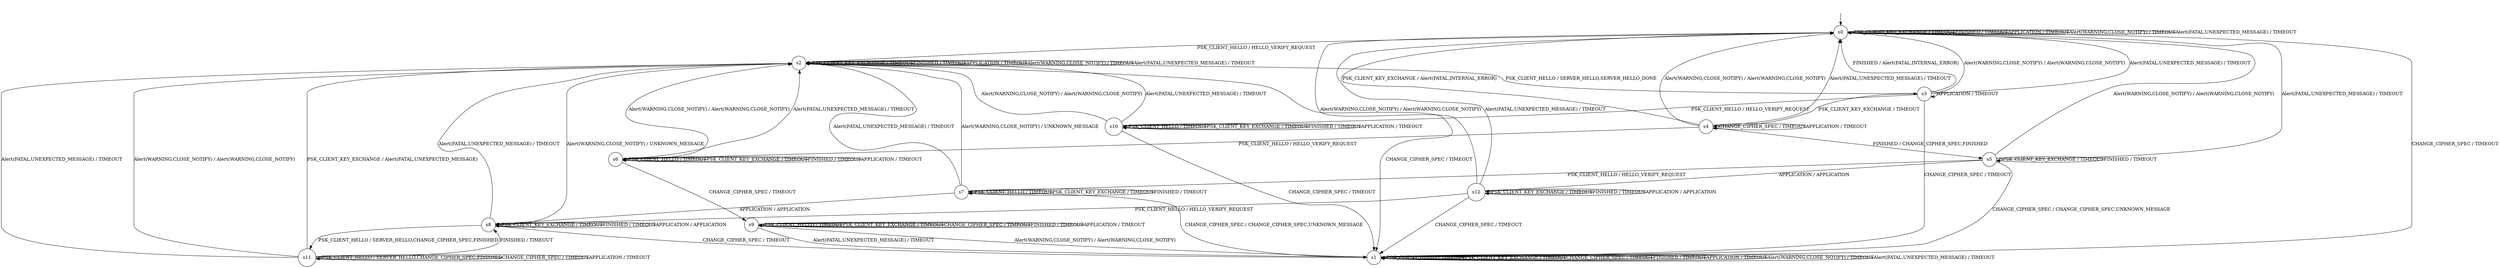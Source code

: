 digraph g {
__start0 [label="" shape="none"];

	s0 [shape="circle" label="s0"];
	s1 [shape="circle" label="s1"];
	s2 [shape="circle" label="s2"];
	s3 [shape="circle" label="s3"];
	s4 [shape="circle" label="s4"];
	s5 [shape="circle" label="s5"];
	s6 [shape="circle" label="s6"];
	s7 [shape="circle" label="s7"];
	s8 [shape="circle" label="s8"];
	s9 [shape="circle" label="s9"];
	s10 [shape="circle" label="s10"];
	s11 [shape="circle" label="s11"];
	s12 [shape="circle" label="s12"];
	s0 -> s2 [label="PSK_CLIENT_HELLO / HELLO_VERIFY_REQUEST"];
	s0 -> s0 [label="PSK_CLIENT_KEY_EXCHANGE / TIMEOUT"];
	s0 -> s1 [label="CHANGE_CIPHER_SPEC / TIMEOUT"];
	s0 -> s0 [label="FINISHED / TIMEOUT"];
	s0 -> s0 [label="APPLICATION / TIMEOUT"];
	s0 -> s0 [label="Alert(WARNING,CLOSE_NOTIFY) / TIMEOUT"];
	s0 -> s0 [label="Alert(FATAL,UNEXPECTED_MESSAGE) / TIMEOUT"];
	s1 -> s1 [label="PSK_CLIENT_HELLO / TIMEOUT"];
	s1 -> s1 [label="PSK_CLIENT_KEY_EXCHANGE / TIMEOUT"];
	s1 -> s1 [label="CHANGE_CIPHER_SPEC / TIMEOUT"];
	s1 -> s1 [label="FINISHED / TIMEOUT"];
	s1 -> s1 [label="APPLICATION / TIMEOUT"];
	s1 -> s1 [label="Alert(WARNING,CLOSE_NOTIFY) / TIMEOUT"];
	s1 -> s1 [label="Alert(FATAL,UNEXPECTED_MESSAGE) / TIMEOUT"];
	s2 -> s3 [label="PSK_CLIENT_HELLO / SERVER_HELLO,SERVER_HELLO_DONE"];
	s2 -> s2 [label="PSK_CLIENT_KEY_EXCHANGE / TIMEOUT"];
	s2 -> s1 [label="CHANGE_CIPHER_SPEC / TIMEOUT"];
	s2 -> s2 [label="FINISHED / TIMEOUT"];
	s2 -> s2 [label="APPLICATION / TIMEOUT"];
	s2 -> s2 [label="Alert(WARNING,CLOSE_NOTIFY) / TIMEOUT"];
	s2 -> s2 [label="Alert(FATAL,UNEXPECTED_MESSAGE) / TIMEOUT"];
	s3 -> s10 [label="PSK_CLIENT_HELLO / HELLO_VERIFY_REQUEST"];
	s3 -> s4 [label="PSK_CLIENT_KEY_EXCHANGE / TIMEOUT"];
	s3 -> s1 [label="CHANGE_CIPHER_SPEC / TIMEOUT"];
	s3 -> s0 [label="FINISHED / Alert(FATAL,INTERNAL_ERROR)"];
	s3 -> s3 [label="APPLICATION / TIMEOUT"];
	s3 -> s0 [label="Alert(WARNING,CLOSE_NOTIFY) / Alert(WARNING,CLOSE_NOTIFY)"];
	s3 -> s0 [label="Alert(FATAL,UNEXPECTED_MESSAGE) / TIMEOUT"];
	s4 -> s6 [label="PSK_CLIENT_HELLO / HELLO_VERIFY_REQUEST"];
	s4 -> s0 [label="PSK_CLIENT_KEY_EXCHANGE / Alert(FATAL,INTERNAL_ERROR)"];
	s4 -> s4 [label="CHANGE_CIPHER_SPEC / TIMEOUT"];
	s4 -> s5 [label="FINISHED / CHANGE_CIPHER_SPEC,FINISHED"];
	s4 -> s4 [label="APPLICATION / TIMEOUT"];
	s4 -> s0 [label="Alert(WARNING,CLOSE_NOTIFY) / Alert(WARNING,CLOSE_NOTIFY)"];
	s4 -> s0 [label="Alert(FATAL,UNEXPECTED_MESSAGE) / TIMEOUT"];
	s5 -> s7 [label="PSK_CLIENT_HELLO / HELLO_VERIFY_REQUEST"];
	s5 -> s5 [label="PSK_CLIENT_KEY_EXCHANGE / TIMEOUT"];
	s5 -> s1 [label="CHANGE_CIPHER_SPEC / CHANGE_CIPHER_SPEC,UNKNOWN_MESSAGE"];
	s5 -> s5 [label="FINISHED / TIMEOUT"];
	s5 -> s12 [label="APPLICATION / APPLICATION"];
	s5 -> s0 [label="Alert(WARNING,CLOSE_NOTIFY) / Alert(WARNING,CLOSE_NOTIFY)"];
	s5 -> s0 [label="Alert(FATAL,UNEXPECTED_MESSAGE) / TIMEOUT"];
	s6 -> s6 [label="PSK_CLIENT_HELLO / TIMEOUT"];
	s6 -> s6 [label="PSK_CLIENT_KEY_EXCHANGE / TIMEOUT"];
	s6 -> s9 [label="CHANGE_CIPHER_SPEC / TIMEOUT"];
	s6 -> s6 [label="FINISHED / TIMEOUT"];
	s6 -> s6 [label="APPLICATION / TIMEOUT"];
	s6 -> s2 [label="Alert(WARNING,CLOSE_NOTIFY) / Alert(WARNING,CLOSE_NOTIFY)"];
	s6 -> s2 [label="Alert(FATAL,UNEXPECTED_MESSAGE) / TIMEOUT"];
	s7 -> s7 [label="PSK_CLIENT_HELLO / TIMEOUT"];
	s7 -> s7 [label="PSK_CLIENT_KEY_EXCHANGE / TIMEOUT"];
	s7 -> s1 [label="CHANGE_CIPHER_SPEC / CHANGE_CIPHER_SPEC,UNKNOWN_MESSAGE"];
	s7 -> s7 [label="FINISHED / TIMEOUT"];
	s7 -> s8 [label="APPLICATION / APPLICATION"];
	s7 -> s2 [label="Alert(WARNING,CLOSE_NOTIFY) / UNKNOWN_MESSAGE"];
	s7 -> s2 [label="Alert(FATAL,UNEXPECTED_MESSAGE) / TIMEOUT"];
	s8 -> s11 [label="PSK_CLIENT_HELLO / SERVER_HELLO,CHANGE_CIPHER_SPEC,FINISHED"];
	s8 -> s8 [label="PSK_CLIENT_KEY_EXCHANGE / TIMEOUT"];
	s8 -> s1 [label="CHANGE_CIPHER_SPEC / TIMEOUT"];
	s8 -> s8 [label="FINISHED / TIMEOUT"];
	s8 -> s8 [label="APPLICATION / APPLICATION"];
	s8 -> s2 [label="Alert(WARNING,CLOSE_NOTIFY) / UNKNOWN_MESSAGE"];
	s8 -> s2 [label="Alert(FATAL,UNEXPECTED_MESSAGE) / TIMEOUT"];
	s9 -> s9 [label="PSK_CLIENT_HELLO / TIMEOUT"];
	s9 -> s9 [label="PSK_CLIENT_KEY_EXCHANGE / TIMEOUT"];
	s9 -> s9 [label="CHANGE_CIPHER_SPEC / TIMEOUT"];
	s9 -> s9 [label="FINISHED / TIMEOUT"];
	s9 -> s9 [label="APPLICATION / TIMEOUT"];
	s9 -> s1 [label="Alert(WARNING,CLOSE_NOTIFY) / Alert(WARNING,CLOSE_NOTIFY)"];
	s9 -> s1 [label="Alert(FATAL,UNEXPECTED_MESSAGE) / TIMEOUT"];
	s10 -> s10 [label="PSK_CLIENT_HELLO / TIMEOUT"];
	s10 -> s10 [label="PSK_CLIENT_KEY_EXCHANGE / TIMEOUT"];
	s10 -> s1 [label="CHANGE_CIPHER_SPEC / TIMEOUT"];
	s10 -> s10 [label="FINISHED / TIMEOUT"];
	s10 -> s10 [label="APPLICATION / TIMEOUT"];
	s10 -> s2 [label="Alert(WARNING,CLOSE_NOTIFY) / Alert(WARNING,CLOSE_NOTIFY)"];
	s10 -> s2 [label="Alert(FATAL,UNEXPECTED_MESSAGE) / TIMEOUT"];
	s11 -> s11 [label="PSK_CLIENT_HELLO / SERVER_HELLO,CHANGE_CIPHER_SPEC,FINISHED"];
	s11 -> s2 [label="PSK_CLIENT_KEY_EXCHANGE / Alert(FATAL,UNEXPECTED_MESSAGE)"];
	s11 -> s11 [label="CHANGE_CIPHER_SPEC / TIMEOUT"];
	s11 -> s8 [label="FINISHED / TIMEOUT"];
	s11 -> s11 [label="APPLICATION / TIMEOUT"];
	s11 -> s2 [label="Alert(WARNING,CLOSE_NOTIFY) / Alert(WARNING,CLOSE_NOTIFY)"];
	s11 -> s2 [label="Alert(FATAL,UNEXPECTED_MESSAGE) / TIMEOUT"];
	s12 -> s8 [label="PSK_CLIENT_HELLO / HELLO_VERIFY_REQUEST"];
	s12 -> s12 [label="PSK_CLIENT_KEY_EXCHANGE / TIMEOUT"];
	s12 -> s1 [label="CHANGE_CIPHER_SPEC / TIMEOUT"];
	s12 -> s12 [label="FINISHED / TIMEOUT"];
	s12 -> s12 [label="APPLICATION / APPLICATION"];
	s12 -> s0 [label="Alert(WARNING,CLOSE_NOTIFY) / Alert(WARNING,CLOSE_NOTIFY)"];
	s12 -> s0 [label="Alert(FATAL,UNEXPECTED_MESSAGE) / TIMEOUT"];

__start0 -> s0;
}
